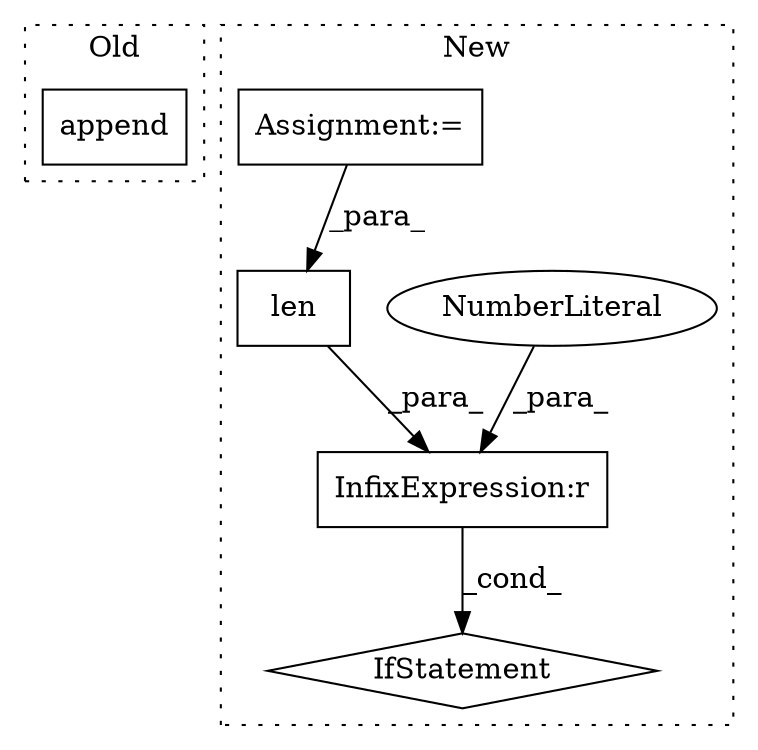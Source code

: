 digraph G {
subgraph cluster0 {
1 [label="append" a="32" s="10608,10619" l="7,1" shape="box"];
label = "Old";
style="dotted";
}
subgraph cluster1 {
2 [label="len" a="32" s="11982,11991" l="4,1" shape="box"];
3 [label="InfixExpression:r" a="27" s="11992" l="3" shape="box"];
4 [label="IfStatement" a="25" s="11978,11996" l="4,2" shape="diamond"];
5 [label="NumberLiteral" a="34" s="11995" l="1" shape="ellipse"];
6 [label="Assignment:=" a="7" s="11916" l="1" shape="box"];
label = "New";
style="dotted";
}
2 -> 3 [label="_para_"];
3 -> 4 [label="_cond_"];
5 -> 3 [label="_para_"];
6 -> 2 [label="_para_"];
}
